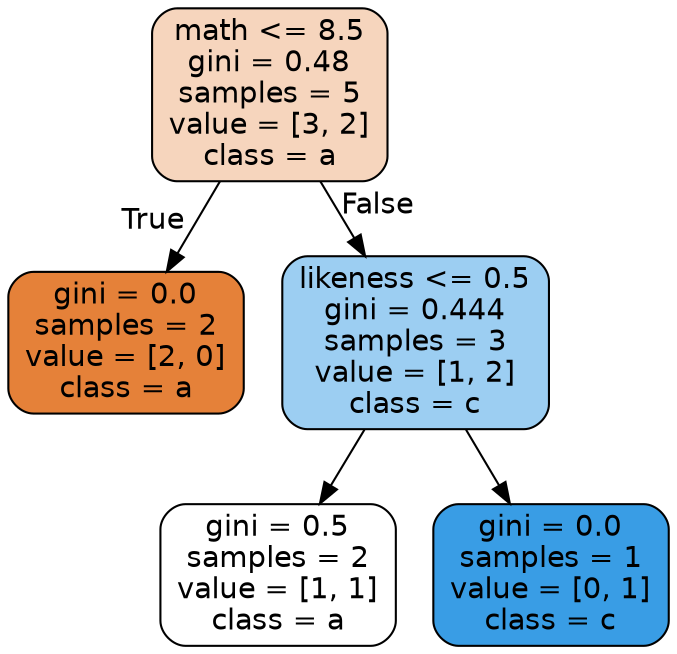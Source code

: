 digraph Tree {
node [shape=box, style="filled, rounded", color="black", fontname="helvetica"] ;
edge [fontname="helvetica"] ;
0 [label="math <= 8.5\ngini = 0.48\nsamples = 5\nvalue = [3, 2]\nclass = a", fillcolor="#f6d5bd"] ;
1 [label="gini = 0.0\nsamples = 2\nvalue = [2, 0]\nclass = a", fillcolor="#e58139"] ;
0 -> 1 [labeldistance=2.5, labelangle=45, headlabel="True"] ;
2 [label="likeness <= 0.5\ngini = 0.444\nsamples = 3\nvalue = [1, 2]\nclass = c", fillcolor="#9ccef2"] ;
0 -> 2 [labeldistance=2.5, labelangle=-45, headlabel="False"] ;
3 [label="gini = 0.5\nsamples = 2\nvalue = [1, 1]\nclass = a", fillcolor="#ffffff"] ;
2 -> 3 ;
4 [label="gini = 0.0\nsamples = 1\nvalue = [0, 1]\nclass = c", fillcolor="#399de5"] ;
2 -> 4 ;
}
